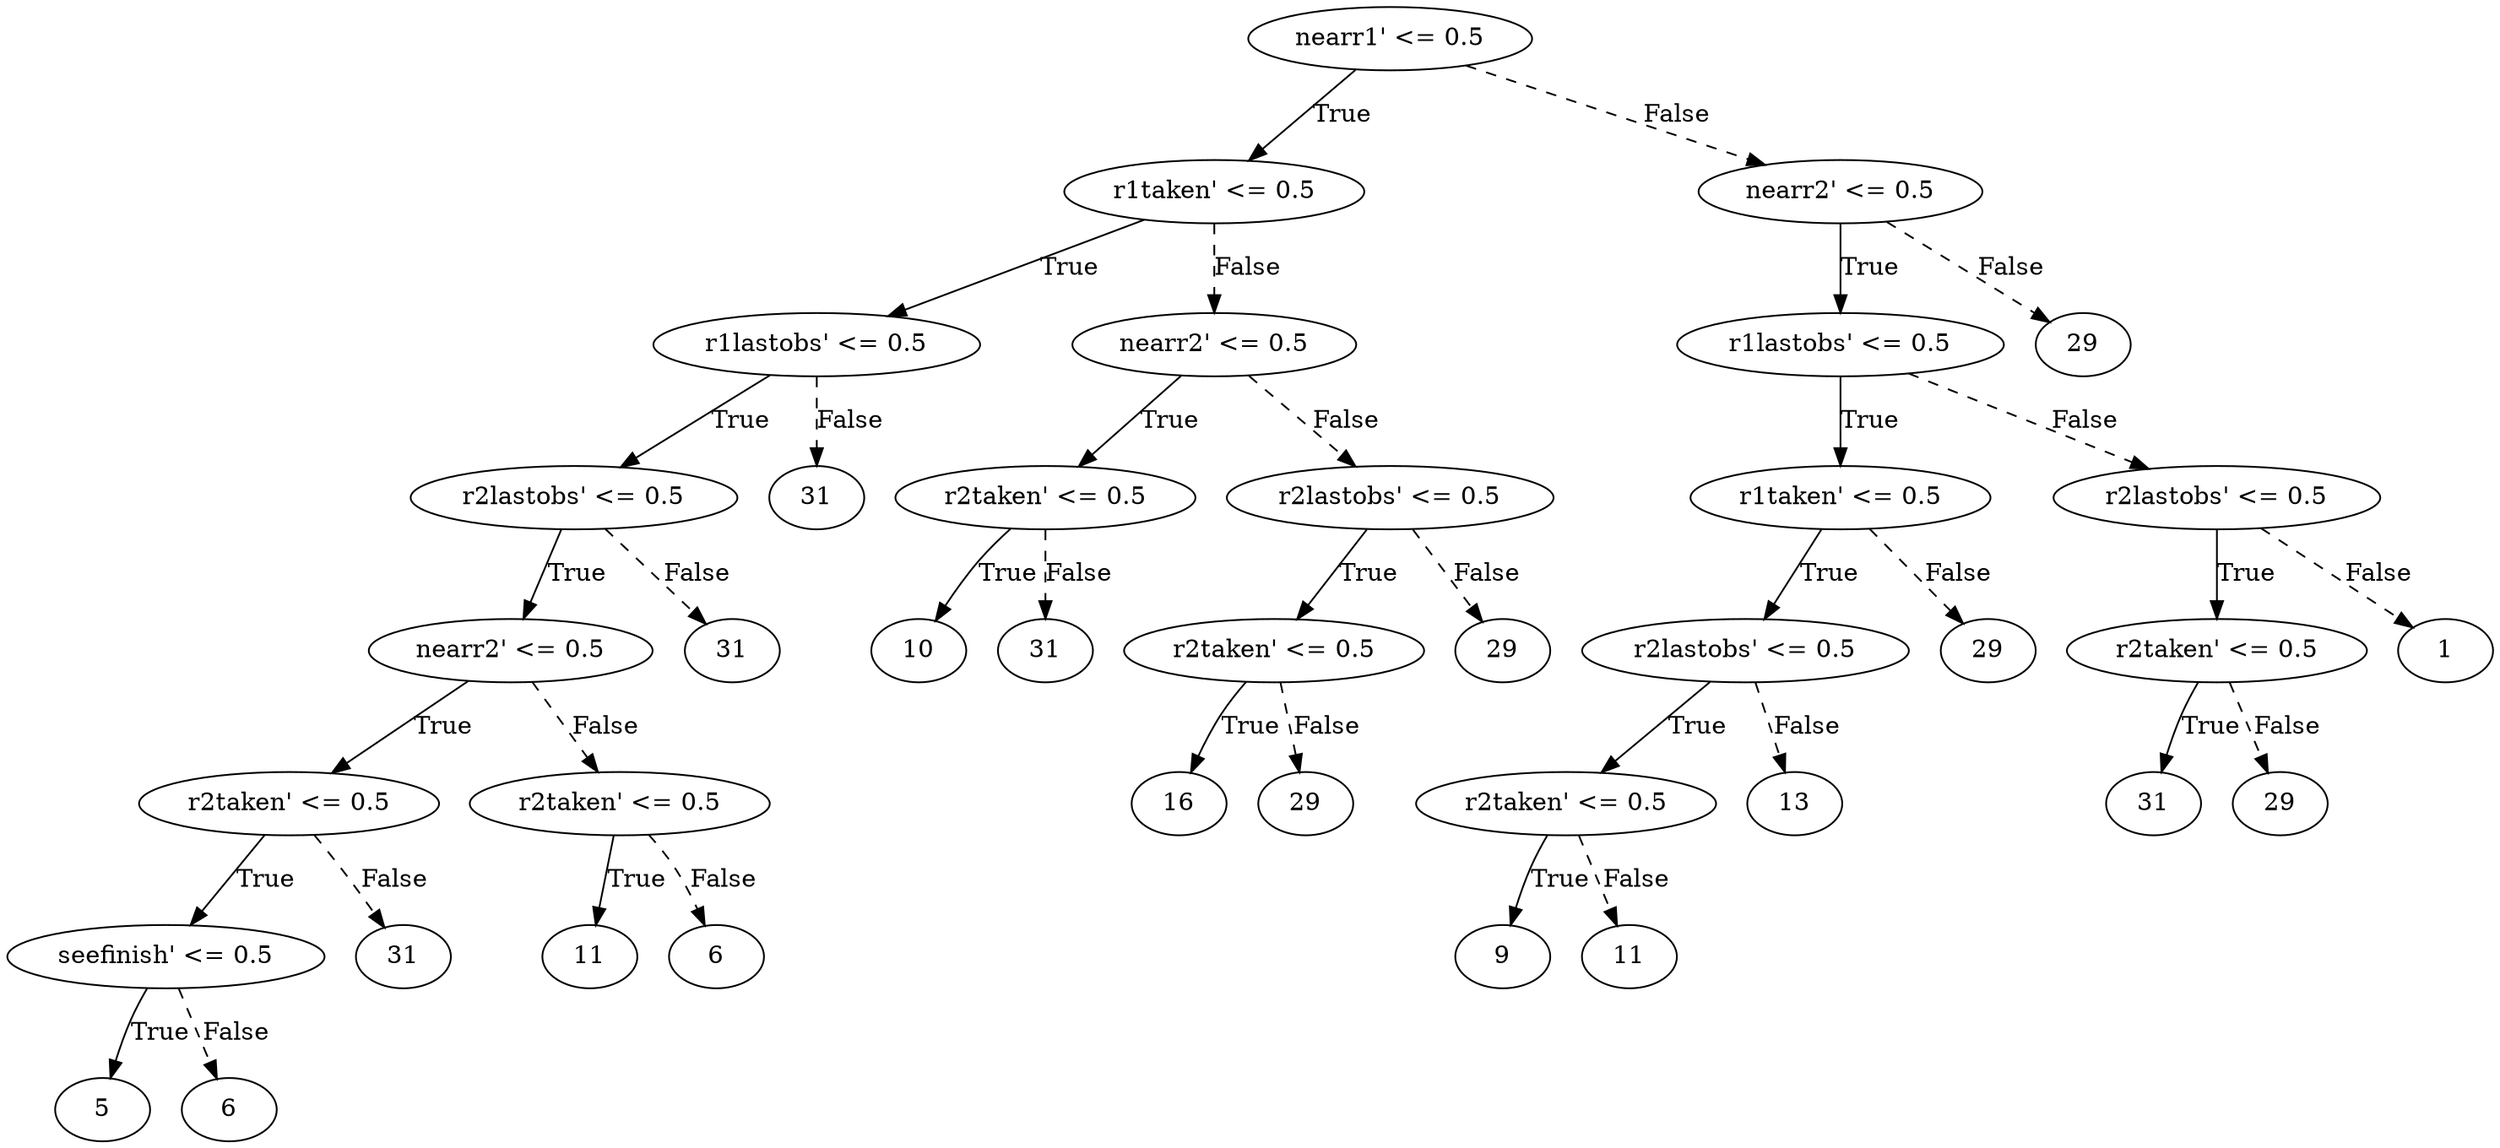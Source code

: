 digraph {
0 [label="nearr1' <= 0.5"];
1 [label="r1taken' <= 0.5"];
2 [label="r1lastobs' <= 0.5"];
3 [label="r2lastobs' <= 0.5"];
4 [label="nearr2' <= 0.5"];
5 [label="r2taken' <= 0.5"];
6 [label="seefinish' <= 0.5"];
7 [label="5"];
6 -> 7 [label="True"];
8 [label="6"];
6 -> 8 [style="dashed", label="False"];
5 -> 6 [label="True"];
9 [label="31"];
5 -> 9 [style="dashed", label="False"];
4 -> 5 [label="True"];
10 [label="r2taken' <= 0.5"];
11 [label="11"];
10 -> 11 [label="True"];
12 [label="6"];
10 -> 12 [style="dashed", label="False"];
4 -> 10 [style="dashed", label="False"];
3 -> 4 [label="True"];
13 [label="31"];
3 -> 13 [style="dashed", label="False"];
2 -> 3 [label="True"];
14 [label="31"];
2 -> 14 [style="dashed", label="False"];
1 -> 2 [label="True"];
15 [label="nearr2' <= 0.5"];
16 [label="r2taken' <= 0.5"];
17 [label="10"];
16 -> 17 [label="True"];
18 [label="31"];
16 -> 18 [style="dashed", label="False"];
15 -> 16 [label="True"];
19 [label="r2lastobs' <= 0.5"];
20 [label="r2taken' <= 0.5"];
21 [label="16"];
20 -> 21 [label="True"];
22 [label="29"];
20 -> 22 [style="dashed", label="False"];
19 -> 20 [label="True"];
23 [label="29"];
19 -> 23 [style="dashed", label="False"];
15 -> 19 [style="dashed", label="False"];
1 -> 15 [style="dashed", label="False"];
0 -> 1 [label="True"];
24 [label="nearr2' <= 0.5"];
25 [label="r1lastobs' <= 0.5"];
26 [label="r1taken' <= 0.5"];
27 [label="r2lastobs' <= 0.5"];
28 [label="r2taken' <= 0.5"];
29 [label="9"];
28 -> 29 [label="True"];
30 [label="11"];
28 -> 30 [style="dashed", label="False"];
27 -> 28 [label="True"];
31 [label="13"];
27 -> 31 [style="dashed", label="False"];
26 -> 27 [label="True"];
32 [label="29"];
26 -> 32 [style="dashed", label="False"];
25 -> 26 [label="True"];
33 [label="r2lastobs' <= 0.5"];
34 [label="r2taken' <= 0.5"];
35 [label="31"];
34 -> 35 [label="True"];
36 [label="29"];
34 -> 36 [style="dashed", label="False"];
33 -> 34 [label="True"];
37 [label="1"];
33 -> 37 [style="dashed", label="False"];
25 -> 33 [style="dashed", label="False"];
24 -> 25 [label="True"];
38 [label="29"];
24 -> 38 [style="dashed", label="False"];
0 -> 24 [style="dashed", label="False"];

}
